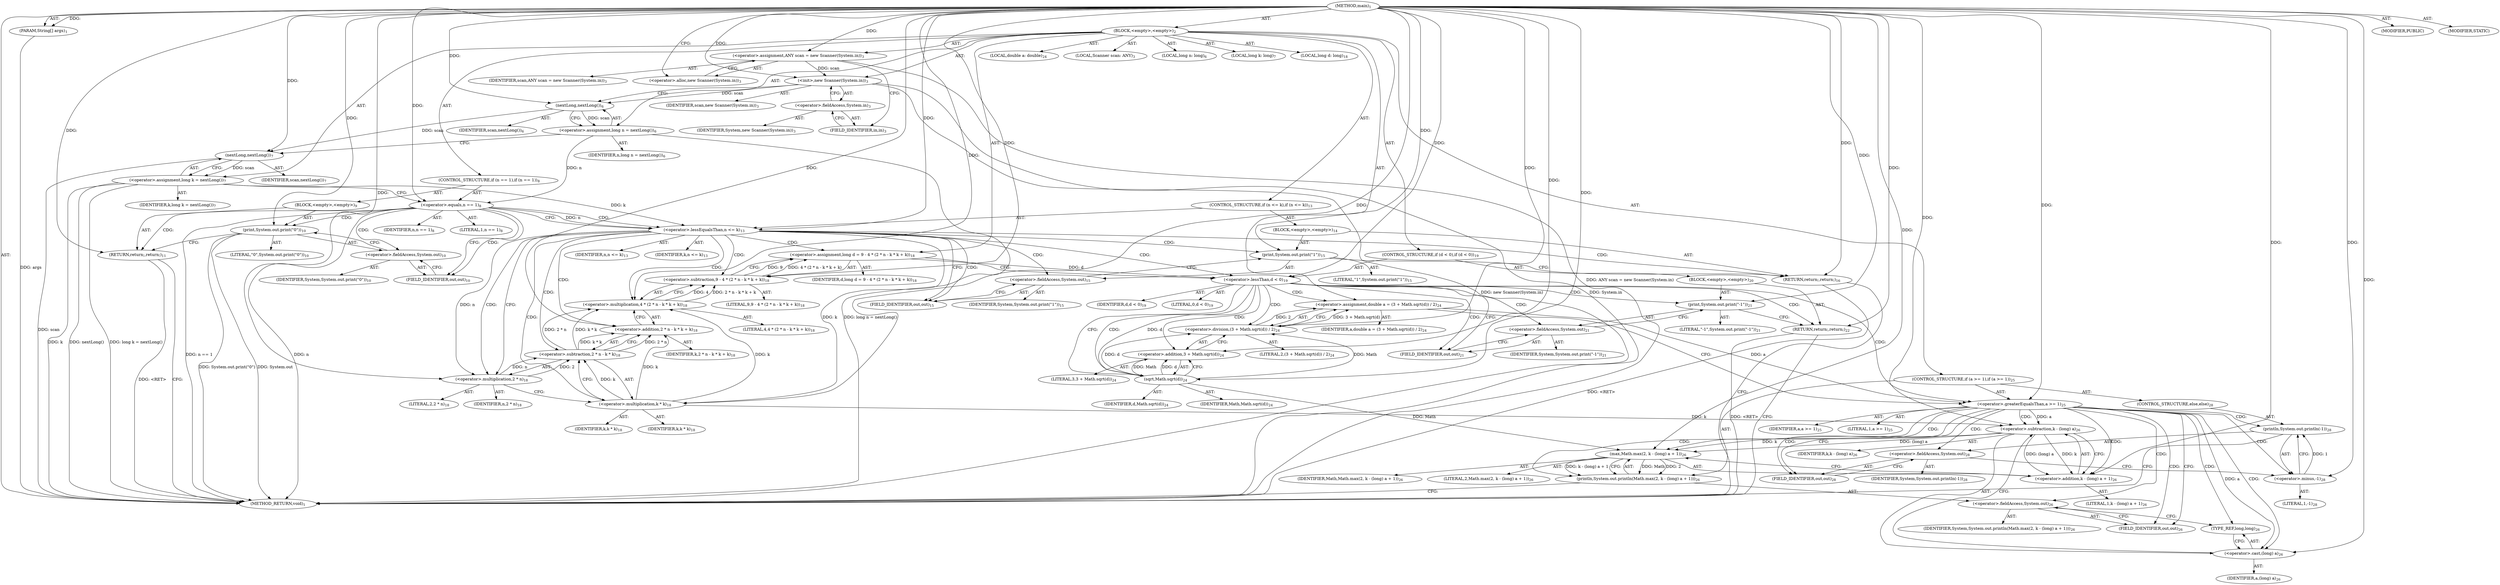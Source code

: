 digraph "main" {  
"19" [label = <(METHOD,main)<SUB>1</SUB>> ]
"20" [label = <(PARAM,String[] args)<SUB>1</SUB>> ]
"21" [label = <(BLOCK,&lt;empty&gt;,&lt;empty&gt;)<SUB>2</SUB>> ]
"4" [label = <(LOCAL,Scanner scan: ANY)<SUB>3</SUB>> ]
"22" [label = <(&lt;operator&gt;.assignment,ANY scan = new Scanner(System.in))<SUB>3</SUB>> ]
"23" [label = <(IDENTIFIER,scan,ANY scan = new Scanner(System.in))<SUB>3</SUB>> ]
"24" [label = <(&lt;operator&gt;.alloc,new Scanner(System.in))<SUB>3</SUB>> ]
"25" [label = <(&lt;init&gt;,new Scanner(System.in))<SUB>3</SUB>> ]
"3" [label = <(IDENTIFIER,scan,new Scanner(System.in))<SUB>3</SUB>> ]
"26" [label = <(&lt;operator&gt;.fieldAccess,System.in)<SUB>3</SUB>> ]
"27" [label = <(IDENTIFIER,System,new Scanner(System.in))<SUB>3</SUB>> ]
"28" [label = <(FIELD_IDENTIFIER,in,in)<SUB>3</SUB>> ]
"29" [label = <(LOCAL,long n: long)<SUB>6</SUB>> ]
"30" [label = <(&lt;operator&gt;.assignment,long n = nextLong())<SUB>6</SUB>> ]
"31" [label = <(IDENTIFIER,n,long n = nextLong())<SUB>6</SUB>> ]
"32" [label = <(nextLong,nextLong())<SUB>6</SUB>> ]
"33" [label = <(IDENTIFIER,scan,nextLong())<SUB>6</SUB>> ]
"34" [label = <(LOCAL,long k: long)<SUB>7</SUB>> ]
"35" [label = <(&lt;operator&gt;.assignment,long k = nextLong())<SUB>7</SUB>> ]
"36" [label = <(IDENTIFIER,k,long k = nextLong())<SUB>7</SUB>> ]
"37" [label = <(nextLong,nextLong())<SUB>7</SUB>> ]
"38" [label = <(IDENTIFIER,scan,nextLong())<SUB>7</SUB>> ]
"39" [label = <(CONTROL_STRUCTURE,if (n == 1),if (n == 1))<SUB>8</SUB>> ]
"40" [label = <(&lt;operator&gt;.equals,n == 1)<SUB>8</SUB>> ]
"41" [label = <(IDENTIFIER,n,n == 1)<SUB>8</SUB>> ]
"42" [label = <(LITERAL,1,n == 1)<SUB>8</SUB>> ]
"43" [label = <(BLOCK,&lt;empty&gt;,&lt;empty&gt;)<SUB>9</SUB>> ]
"44" [label = <(print,System.out.print(&quot;0&quot;))<SUB>10</SUB>> ]
"45" [label = <(&lt;operator&gt;.fieldAccess,System.out)<SUB>10</SUB>> ]
"46" [label = <(IDENTIFIER,System,System.out.print(&quot;0&quot;))<SUB>10</SUB>> ]
"47" [label = <(FIELD_IDENTIFIER,out,out)<SUB>10</SUB>> ]
"48" [label = <(LITERAL,&quot;0&quot;,System.out.print(&quot;0&quot;))<SUB>10</SUB>> ]
"49" [label = <(RETURN,return;,return;)<SUB>11</SUB>> ]
"50" [label = <(CONTROL_STRUCTURE,if (n &lt;= k),if (n &lt;= k))<SUB>13</SUB>> ]
"51" [label = <(&lt;operator&gt;.lessEqualsThan,n &lt;= k)<SUB>13</SUB>> ]
"52" [label = <(IDENTIFIER,n,n &lt;= k)<SUB>13</SUB>> ]
"53" [label = <(IDENTIFIER,k,n &lt;= k)<SUB>13</SUB>> ]
"54" [label = <(BLOCK,&lt;empty&gt;,&lt;empty&gt;)<SUB>14</SUB>> ]
"55" [label = <(print,System.out.print(&quot;1&quot;))<SUB>15</SUB>> ]
"56" [label = <(&lt;operator&gt;.fieldAccess,System.out)<SUB>15</SUB>> ]
"57" [label = <(IDENTIFIER,System,System.out.print(&quot;1&quot;))<SUB>15</SUB>> ]
"58" [label = <(FIELD_IDENTIFIER,out,out)<SUB>15</SUB>> ]
"59" [label = <(LITERAL,&quot;1&quot;,System.out.print(&quot;1&quot;))<SUB>15</SUB>> ]
"60" [label = <(RETURN,return;,return;)<SUB>16</SUB>> ]
"61" [label = <(LOCAL,long d: long)<SUB>18</SUB>> ]
"62" [label = <(&lt;operator&gt;.assignment,long d = 9 - 4 * (2 * n - k * k + k))<SUB>18</SUB>> ]
"63" [label = <(IDENTIFIER,d,long d = 9 - 4 * (2 * n - k * k + k))<SUB>18</SUB>> ]
"64" [label = <(&lt;operator&gt;.subtraction,9 - 4 * (2 * n - k * k + k))<SUB>18</SUB>> ]
"65" [label = <(LITERAL,9,9 - 4 * (2 * n - k * k + k))<SUB>18</SUB>> ]
"66" [label = <(&lt;operator&gt;.multiplication,4 * (2 * n - k * k + k))<SUB>18</SUB>> ]
"67" [label = <(LITERAL,4,4 * (2 * n - k * k + k))<SUB>18</SUB>> ]
"68" [label = <(&lt;operator&gt;.addition,2 * n - k * k + k)<SUB>18</SUB>> ]
"69" [label = <(&lt;operator&gt;.subtraction,2 * n - k * k)<SUB>18</SUB>> ]
"70" [label = <(&lt;operator&gt;.multiplication,2 * n)<SUB>18</SUB>> ]
"71" [label = <(LITERAL,2,2 * n)<SUB>18</SUB>> ]
"72" [label = <(IDENTIFIER,n,2 * n)<SUB>18</SUB>> ]
"73" [label = <(&lt;operator&gt;.multiplication,k * k)<SUB>18</SUB>> ]
"74" [label = <(IDENTIFIER,k,k * k)<SUB>18</SUB>> ]
"75" [label = <(IDENTIFIER,k,k * k)<SUB>18</SUB>> ]
"76" [label = <(IDENTIFIER,k,2 * n - k * k + k)<SUB>18</SUB>> ]
"77" [label = <(CONTROL_STRUCTURE,if (d &lt; 0),if (d &lt; 0))<SUB>19</SUB>> ]
"78" [label = <(&lt;operator&gt;.lessThan,d &lt; 0)<SUB>19</SUB>> ]
"79" [label = <(IDENTIFIER,d,d &lt; 0)<SUB>19</SUB>> ]
"80" [label = <(LITERAL,0,d &lt; 0)<SUB>19</SUB>> ]
"81" [label = <(BLOCK,&lt;empty&gt;,&lt;empty&gt;)<SUB>20</SUB>> ]
"82" [label = <(print,System.out.print(&quot;-1&quot;))<SUB>21</SUB>> ]
"83" [label = <(&lt;operator&gt;.fieldAccess,System.out)<SUB>21</SUB>> ]
"84" [label = <(IDENTIFIER,System,System.out.print(&quot;-1&quot;))<SUB>21</SUB>> ]
"85" [label = <(FIELD_IDENTIFIER,out,out)<SUB>21</SUB>> ]
"86" [label = <(LITERAL,&quot;-1&quot;,System.out.print(&quot;-1&quot;))<SUB>21</SUB>> ]
"87" [label = <(RETURN,return;,return;)<SUB>22</SUB>> ]
"88" [label = <(LOCAL,double a: double)<SUB>24</SUB>> ]
"89" [label = <(&lt;operator&gt;.assignment,double a = (3 + Math.sqrt(d)) / 2)<SUB>24</SUB>> ]
"90" [label = <(IDENTIFIER,a,double a = (3 + Math.sqrt(d)) / 2)<SUB>24</SUB>> ]
"91" [label = <(&lt;operator&gt;.division,(3 + Math.sqrt(d)) / 2)<SUB>24</SUB>> ]
"92" [label = <(&lt;operator&gt;.addition,3 + Math.sqrt(d))<SUB>24</SUB>> ]
"93" [label = <(LITERAL,3,3 + Math.sqrt(d))<SUB>24</SUB>> ]
"94" [label = <(sqrt,Math.sqrt(d))<SUB>24</SUB>> ]
"95" [label = <(IDENTIFIER,Math,Math.sqrt(d))<SUB>24</SUB>> ]
"96" [label = <(IDENTIFIER,d,Math.sqrt(d))<SUB>24</SUB>> ]
"97" [label = <(LITERAL,2,(3 + Math.sqrt(d)) / 2)<SUB>24</SUB>> ]
"98" [label = <(CONTROL_STRUCTURE,if (a &gt;= 1),if (a &gt;= 1))<SUB>25</SUB>> ]
"99" [label = <(&lt;operator&gt;.greaterEqualsThan,a &gt;= 1)<SUB>25</SUB>> ]
"100" [label = <(IDENTIFIER,a,a &gt;= 1)<SUB>25</SUB>> ]
"101" [label = <(LITERAL,1,a &gt;= 1)<SUB>25</SUB>> ]
"102" [label = <(println,System.out.println(Math.max(2, k - (long) a + 1)))<SUB>26</SUB>> ]
"103" [label = <(&lt;operator&gt;.fieldAccess,System.out)<SUB>26</SUB>> ]
"104" [label = <(IDENTIFIER,System,System.out.println(Math.max(2, k - (long) a + 1)))<SUB>26</SUB>> ]
"105" [label = <(FIELD_IDENTIFIER,out,out)<SUB>26</SUB>> ]
"106" [label = <(max,Math.max(2, k - (long) a + 1))<SUB>26</SUB>> ]
"107" [label = <(IDENTIFIER,Math,Math.max(2, k - (long) a + 1))<SUB>26</SUB>> ]
"108" [label = <(LITERAL,2,Math.max(2, k - (long) a + 1))<SUB>26</SUB>> ]
"109" [label = <(&lt;operator&gt;.addition,k - (long) a + 1)<SUB>26</SUB>> ]
"110" [label = <(&lt;operator&gt;.subtraction,k - (long) a)<SUB>26</SUB>> ]
"111" [label = <(IDENTIFIER,k,k - (long) a)<SUB>26</SUB>> ]
"112" [label = <(&lt;operator&gt;.cast,(long) a)<SUB>26</SUB>> ]
"113" [label = <(TYPE_REF,long,long)<SUB>26</SUB>> ]
"114" [label = <(IDENTIFIER,a,(long) a)<SUB>26</SUB>> ]
"115" [label = <(LITERAL,1,k - (long) a + 1)<SUB>26</SUB>> ]
"116" [label = <(CONTROL_STRUCTURE,else,else)<SUB>28</SUB>> ]
"117" [label = <(println,System.out.println(-1))<SUB>28</SUB>> ]
"118" [label = <(&lt;operator&gt;.fieldAccess,System.out)<SUB>28</SUB>> ]
"119" [label = <(IDENTIFIER,System,System.out.println(-1))<SUB>28</SUB>> ]
"120" [label = <(FIELD_IDENTIFIER,out,out)<SUB>28</SUB>> ]
"121" [label = <(&lt;operator&gt;.minus,-1)<SUB>28</SUB>> ]
"122" [label = <(LITERAL,1,-1)<SUB>28</SUB>> ]
"123" [label = <(MODIFIER,PUBLIC)> ]
"124" [label = <(MODIFIER,STATIC)> ]
"125" [label = <(METHOD_RETURN,void)<SUB>1</SUB>> ]
  "19" -> "20"  [ label = "AST: "] 
  "19" -> "21"  [ label = "AST: "] 
  "19" -> "123"  [ label = "AST: "] 
  "19" -> "124"  [ label = "AST: "] 
  "19" -> "125"  [ label = "AST: "] 
  "21" -> "4"  [ label = "AST: "] 
  "21" -> "22"  [ label = "AST: "] 
  "21" -> "25"  [ label = "AST: "] 
  "21" -> "29"  [ label = "AST: "] 
  "21" -> "30"  [ label = "AST: "] 
  "21" -> "34"  [ label = "AST: "] 
  "21" -> "35"  [ label = "AST: "] 
  "21" -> "39"  [ label = "AST: "] 
  "21" -> "50"  [ label = "AST: "] 
  "21" -> "61"  [ label = "AST: "] 
  "21" -> "62"  [ label = "AST: "] 
  "21" -> "77"  [ label = "AST: "] 
  "21" -> "88"  [ label = "AST: "] 
  "21" -> "89"  [ label = "AST: "] 
  "21" -> "98"  [ label = "AST: "] 
  "22" -> "23"  [ label = "AST: "] 
  "22" -> "24"  [ label = "AST: "] 
  "25" -> "3"  [ label = "AST: "] 
  "25" -> "26"  [ label = "AST: "] 
  "26" -> "27"  [ label = "AST: "] 
  "26" -> "28"  [ label = "AST: "] 
  "30" -> "31"  [ label = "AST: "] 
  "30" -> "32"  [ label = "AST: "] 
  "32" -> "33"  [ label = "AST: "] 
  "35" -> "36"  [ label = "AST: "] 
  "35" -> "37"  [ label = "AST: "] 
  "37" -> "38"  [ label = "AST: "] 
  "39" -> "40"  [ label = "AST: "] 
  "39" -> "43"  [ label = "AST: "] 
  "40" -> "41"  [ label = "AST: "] 
  "40" -> "42"  [ label = "AST: "] 
  "43" -> "44"  [ label = "AST: "] 
  "43" -> "49"  [ label = "AST: "] 
  "44" -> "45"  [ label = "AST: "] 
  "44" -> "48"  [ label = "AST: "] 
  "45" -> "46"  [ label = "AST: "] 
  "45" -> "47"  [ label = "AST: "] 
  "50" -> "51"  [ label = "AST: "] 
  "50" -> "54"  [ label = "AST: "] 
  "51" -> "52"  [ label = "AST: "] 
  "51" -> "53"  [ label = "AST: "] 
  "54" -> "55"  [ label = "AST: "] 
  "54" -> "60"  [ label = "AST: "] 
  "55" -> "56"  [ label = "AST: "] 
  "55" -> "59"  [ label = "AST: "] 
  "56" -> "57"  [ label = "AST: "] 
  "56" -> "58"  [ label = "AST: "] 
  "62" -> "63"  [ label = "AST: "] 
  "62" -> "64"  [ label = "AST: "] 
  "64" -> "65"  [ label = "AST: "] 
  "64" -> "66"  [ label = "AST: "] 
  "66" -> "67"  [ label = "AST: "] 
  "66" -> "68"  [ label = "AST: "] 
  "68" -> "69"  [ label = "AST: "] 
  "68" -> "76"  [ label = "AST: "] 
  "69" -> "70"  [ label = "AST: "] 
  "69" -> "73"  [ label = "AST: "] 
  "70" -> "71"  [ label = "AST: "] 
  "70" -> "72"  [ label = "AST: "] 
  "73" -> "74"  [ label = "AST: "] 
  "73" -> "75"  [ label = "AST: "] 
  "77" -> "78"  [ label = "AST: "] 
  "77" -> "81"  [ label = "AST: "] 
  "78" -> "79"  [ label = "AST: "] 
  "78" -> "80"  [ label = "AST: "] 
  "81" -> "82"  [ label = "AST: "] 
  "81" -> "87"  [ label = "AST: "] 
  "82" -> "83"  [ label = "AST: "] 
  "82" -> "86"  [ label = "AST: "] 
  "83" -> "84"  [ label = "AST: "] 
  "83" -> "85"  [ label = "AST: "] 
  "89" -> "90"  [ label = "AST: "] 
  "89" -> "91"  [ label = "AST: "] 
  "91" -> "92"  [ label = "AST: "] 
  "91" -> "97"  [ label = "AST: "] 
  "92" -> "93"  [ label = "AST: "] 
  "92" -> "94"  [ label = "AST: "] 
  "94" -> "95"  [ label = "AST: "] 
  "94" -> "96"  [ label = "AST: "] 
  "98" -> "99"  [ label = "AST: "] 
  "98" -> "102"  [ label = "AST: "] 
  "98" -> "116"  [ label = "AST: "] 
  "99" -> "100"  [ label = "AST: "] 
  "99" -> "101"  [ label = "AST: "] 
  "102" -> "103"  [ label = "AST: "] 
  "102" -> "106"  [ label = "AST: "] 
  "103" -> "104"  [ label = "AST: "] 
  "103" -> "105"  [ label = "AST: "] 
  "106" -> "107"  [ label = "AST: "] 
  "106" -> "108"  [ label = "AST: "] 
  "106" -> "109"  [ label = "AST: "] 
  "109" -> "110"  [ label = "AST: "] 
  "109" -> "115"  [ label = "AST: "] 
  "110" -> "111"  [ label = "AST: "] 
  "110" -> "112"  [ label = "AST: "] 
  "112" -> "113"  [ label = "AST: "] 
  "112" -> "114"  [ label = "AST: "] 
  "116" -> "117"  [ label = "AST: "] 
  "117" -> "118"  [ label = "AST: "] 
  "117" -> "121"  [ label = "AST: "] 
  "118" -> "119"  [ label = "AST: "] 
  "118" -> "120"  [ label = "AST: "] 
  "121" -> "122"  [ label = "AST: "] 
  "22" -> "28"  [ label = "CFG: "] 
  "25" -> "32"  [ label = "CFG: "] 
  "30" -> "37"  [ label = "CFG: "] 
  "35" -> "40"  [ label = "CFG: "] 
  "62" -> "78"  [ label = "CFG: "] 
  "89" -> "99"  [ label = "CFG: "] 
  "24" -> "22"  [ label = "CFG: "] 
  "26" -> "25"  [ label = "CFG: "] 
  "32" -> "30"  [ label = "CFG: "] 
  "37" -> "35"  [ label = "CFG: "] 
  "40" -> "47"  [ label = "CFG: "] 
  "40" -> "51"  [ label = "CFG: "] 
  "51" -> "58"  [ label = "CFG: "] 
  "51" -> "70"  [ label = "CFG: "] 
  "64" -> "62"  [ label = "CFG: "] 
  "78" -> "85"  [ label = "CFG: "] 
  "78" -> "94"  [ label = "CFG: "] 
  "91" -> "89"  [ label = "CFG: "] 
  "99" -> "105"  [ label = "CFG: "] 
  "99" -> "120"  [ label = "CFG: "] 
  "102" -> "125"  [ label = "CFG: "] 
  "28" -> "26"  [ label = "CFG: "] 
  "44" -> "49"  [ label = "CFG: "] 
  "49" -> "125"  [ label = "CFG: "] 
  "55" -> "60"  [ label = "CFG: "] 
  "60" -> "125"  [ label = "CFG: "] 
  "66" -> "64"  [ label = "CFG: "] 
  "82" -> "87"  [ label = "CFG: "] 
  "87" -> "125"  [ label = "CFG: "] 
  "92" -> "91"  [ label = "CFG: "] 
  "103" -> "113"  [ label = "CFG: "] 
  "106" -> "102"  [ label = "CFG: "] 
  "117" -> "125"  [ label = "CFG: "] 
  "45" -> "44"  [ label = "CFG: "] 
  "56" -> "55"  [ label = "CFG: "] 
  "68" -> "66"  [ label = "CFG: "] 
  "83" -> "82"  [ label = "CFG: "] 
  "94" -> "92"  [ label = "CFG: "] 
  "105" -> "103"  [ label = "CFG: "] 
  "109" -> "106"  [ label = "CFG: "] 
  "118" -> "121"  [ label = "CFG: "] 
  "121" -> "117"  [ label = "CFG: "] 
  "47" -> "45"  [ label = "CFG: "] 
  "58" -> "56"  [ label = "CFG: "] 
  "69" -> "68"  [ label = "CFG: "] 
  "85" -> "83"  [ label = "CFG: "] 
  "110" -> "109"  [ label = "CFG: "] 
  "120" -> "118"  [ label = "CFG: "] 
  "70" -> "73"  [ label = "CFG: "] 
  "73" -> "69"  [ label = "CFG: "] 
  "112" -> "110"  [ label = "CFG: "] 
  "113" -> "112"  [ label = "CFG: "] 
  "19" -> "24"  [ label = "CFG: "] 
  "49" -> "125"  [ label = "DDG: &lt;RET&gt;"] 
  "87" -> "125"  [ label = "DDG: &lt;RET&gt;"] 
  "60" -> "125"  [ label = "DDG: &lt;RET&gt;"] 
  "20" -> "125"  [ label = "DDG: args"] 
  "22" -> "125"  [ label = "DDG: ANY scan = new Scanner(System.in)"] 
  "25" -> "125"  [ label = "DDG: System.in"] 
  "25" -> "125"  [ label = "DDG: new Scanner(System.in)"] 
  "30" -> "125"  [ label = "DDG: long n = nextLong()"] 
  "35" -> "125"  [ label = "DDG: k"] 
  "37" -> "125"  [ label = "DDG: scan"] 
  "35" -> "125"  [ label = "DDG: nextLong()"] 
  "35" -> "125"  [ label = "DDG: long k = nextLong()"] 
  "40" -> "125"  [ label = "DDG: n"] 
  "40" -> "125"  [ label = "DDG: n == 1"] 
  "44" -> "125"  [ label = "DDG: System.out"] 
  "44" -> "125"  [ label = "DDG: System.out.print(&quot;0&quot;)"] 
  "19" -> "20"  [ label = "DDG: "] 
  "19" -> "22"  [ label = "DDG: "] 
  "32" -> "30"  [ label = "DDG: scan"] 
  "37" -> "35"  [ label = "DDG: scan"] 
  "64" -> "62"  [ label = "DDG: 9"] 
  "64" -> "62"  [ label = "DDG: 4 * (2 * n - k * k + k)"] 
  "91" -> "89"  [ label = "DDG: 3 + Math.sqrt(d)"] 
  "91" -> "89"  [ label = "DDG: 2"] 
  "22" -> "25"  [ label = "DDG: scan"] 
  "19" -> "25"  [ label = "DDG: "] 
  "25" -> "32"  [ label = "DDG: scan"] 
  "19" -> "32"  [ label = "DDG: "] 
  "32" -> "37"  [ label = "DDG: scan"] 
  "19" -> "37"  [ label = "DDG: "] 
  "30" -> "40"  [ label = "DDG: n"] 
  "19" -> "40"  [ label = "DDG: "] 
  "19" -> "49"  [ label = "DDG: "] 
  "40" -> "51"  [ label = "DDG: n"] 
  "19" -> "51"  [ label = "DDG: "] 
  "35" -> "51"  [ label = "DDG: k"] 
  "19" -> "60"  [ label = "DDG: "] 
  "19" -> "64"  [ label = "DDG: "] 
  "66" -> "64"  [ label = "DDG: 4"] 
  "66" -> "64"  [ label = "DDG: 2 * n - k * k + k"] 
  "62" -> "78"  [ label = "DDG: d"] 
  "19" -> "78"  [ label = "DDG: "] 
  "19" -> "87"  [ label = "DDG: "] 
  "19" -> "91"  [ label = "DDG: "] 
  "94" -> "91"  [ label = "DDG: Math"] 
  "94" -> "91"  [ label = "DDG: d"] 
  "89" -> "99"  [ label = "DDG: a"] 
  "19" -> "99"  [ label = "DDG: "] 
  "106" -> "102"  [ label = "DDG: Math"] 
  "106" -> "102"  [ label = "DDG: 2"] 
  "106" -> "102"  [ label = "DDG: k - (long) a + 1"] 
  "19" -> "44"  [ label = "DDG: "] 
  "19" -> "55"  [ label = "DDG: "] 
  "19" -> "66"  [ label = "DDG: "] 
  "69" -> "66"  [ label = "DDG: 2 * n"] 
  "69" -> "66"  [ label = "DDG: k * k"] 
  "73" -> "66"  [ label = "DDG: k"] 
  "19" -> "82"  [ label = "DDG: "] 
  "19" -> "92"  [ label = "DDG: "] 
  "94" -> "92"  [ label = "DDG: Math"] 
  "94" -> "92"  [ label = "DDG: d"] 
  "94" -> "106"  [ label = "DDG: Math"] 
  "19" -> "106"  [ label = "DDG: "] 
  "110" -> "106"  [ label = "DDG: k"] 
  "110" -> "106"  [ label = "DDG: (long) a"] 
  "121" -> "117"  [ label = "DDG: 1"] 
  "69" -> "68"  [ label = "DDG: 2 * n"] 
  "69" -> "68"  [ label = "DDG: k * k"] 
  "73" -> "68"  [ label = "DDG: k"] 
  "19" -> "68"  [ label = "DDG: "] 
  "19" -> "94"  [ label = "DDG: "] 
  "78" -> "94"  [ label = "DDG: d"] 
  "110" -> "109"  [ label = "DDG: k"] 
  "110" -> "109"  [ label = "DDG: (long) a"] 
  "19" -> "109"  [ label = "DDG: "] 
  "19" -> "121"  [ label = "DDG: "] 
  "70" -> "69"  [ label = "DDG: 2"] 
  "70" -> "69"  [ label = "DDG: n"] 
  "73" -> "69"  [ label = "DDG: k"] 
  "19" -> "110"  [ label = "DDG: "] 
  "73" -> "110"  [ label = "DDG: k"] 
  "99" -> "110"  [ label = "DDG: a"] 
  "19" -> "70"  [ label = "DDG: "] 
  "51" -> "70"  [ label = "DDG: n"] 
  "51" -> "73"  [ label = "DDG: k"] 
  "19" -> "73"  [ label = "DDG: "] 
  "19" -> "112"  [ label = "DDG: "] 
  "99" -> "112"  [ label = "DDG: a"] 
  "40" -> "47"  [ label = "CDG: "] 
  "40" -> "49"  [ label = "CDG: "] 
  "40" -> "51"  [ label = "CDG: "] 
  "40" -> "45"  [ label = "CDG: "] 
  "40" -> "44"  [ label = "CDG: "] 
  "51" -> "68"  [ label = "CDG: "] 
  "51" -> "60"  [ label = "CDG: "] 
  "51" -> "73"  [ label = "CDG: "] 
  "51" -> "64"  [ label = "CDG: "] 
  "51" -> "66"  [ label = "CDG: "] 
  "51" -> "56"  [ label = "CDG: "] 
  "51" -> "69"  [ label = "CDG: "] 
  "51" -> "58"  [ label = "CDG: "] 
  "51" -> "70"  [ label = "CDG: "] 
  "51" -> "55"  [ label = "CDG: "] 
  "51" -> "78"  [ label = "CDG: "] 
  "51" -> "62"  [ label = "CDG: "] 
  "78" -> "94"  [ label = "CDG: "] 
  "78" -> "89"  [ label = "CDG: "] 
  "78" -> "99"  [ label = "CDG: "] 
  "78" -> "85"  [ label = "CDG: "] 
  "78" -> "92"  [ label = "CDG: "] 
  "78" -> "87"  [ label = "CDG: "] 
  "78" -> "91"  [ label = "CDG: "] 
  "78" -> "82"  [ label = "CDG: "] 
  "78" -> "83"  [ label = "CDG: "] 
  "99" -> "120"  [ label = "CDG: "] 
  "99" -> "113"  [ label = "CDG: "] 
  "99" -> "102"  [ label = "CDG: "] 
  "99" -> "103"  [ label = "CDG: "] 
  "99" -> "121"  [ label = "CDG: "] 
  "99" -> "106"  [ label = "CDG: "] 
  "99" -> "112"  [ label = "CDG: "] 
  "99" -> "105"  [ label = "CDG: "] 
  "99" -> "118"  [ label = "CDG: "] 
  "99" -> "110"  [ label = "CDG: "] 
  "99" -> "117"  [ label = "CDG: "] 
  "99" -> "109"  [ label = "CDG: "] 
}
